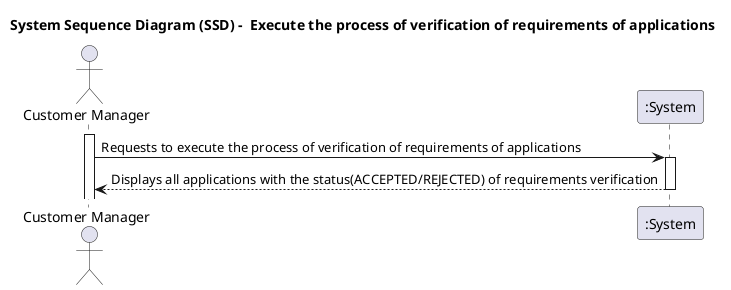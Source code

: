 @startuml
'skinparam monochrome true
'skinparam packageStyle rectangle
'skinparam shadowing false

title System Sequence Diagram (SSD) -  Execute the process of verification of requirements of applications

actor "Customer Manager" as u
participant ":System" as s

activate u
u -> s: Requests to execute the process of verification of requirements of applications
activate s
s --> u: Displays all applications with the status(ACCEPTED/REJECTED) of requirements verification



deactivate s

@enduml